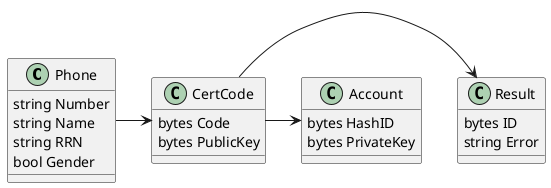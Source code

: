 @startuml client-register-class

class Phone {
    string Number
    string Name
    string RRN
    bool Gender
}

Phone -right-> CertCode

class CertCode {
    bytes Code
    bytes PublicKey
}

CertCode -right-> Result

class Account {
    bytes HashID
    bytes PrivateKey
}

CertCode -right-> Account

class Result {
    bytes ID
    string Error
}

@enduml